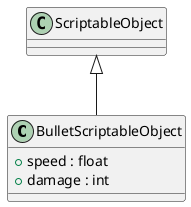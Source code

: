 @startuml
class BulletScriptableObject {
    + speed : float
    + damage : int
}
ScriptableObject <|-- BulletScriptableObject
@enduml
